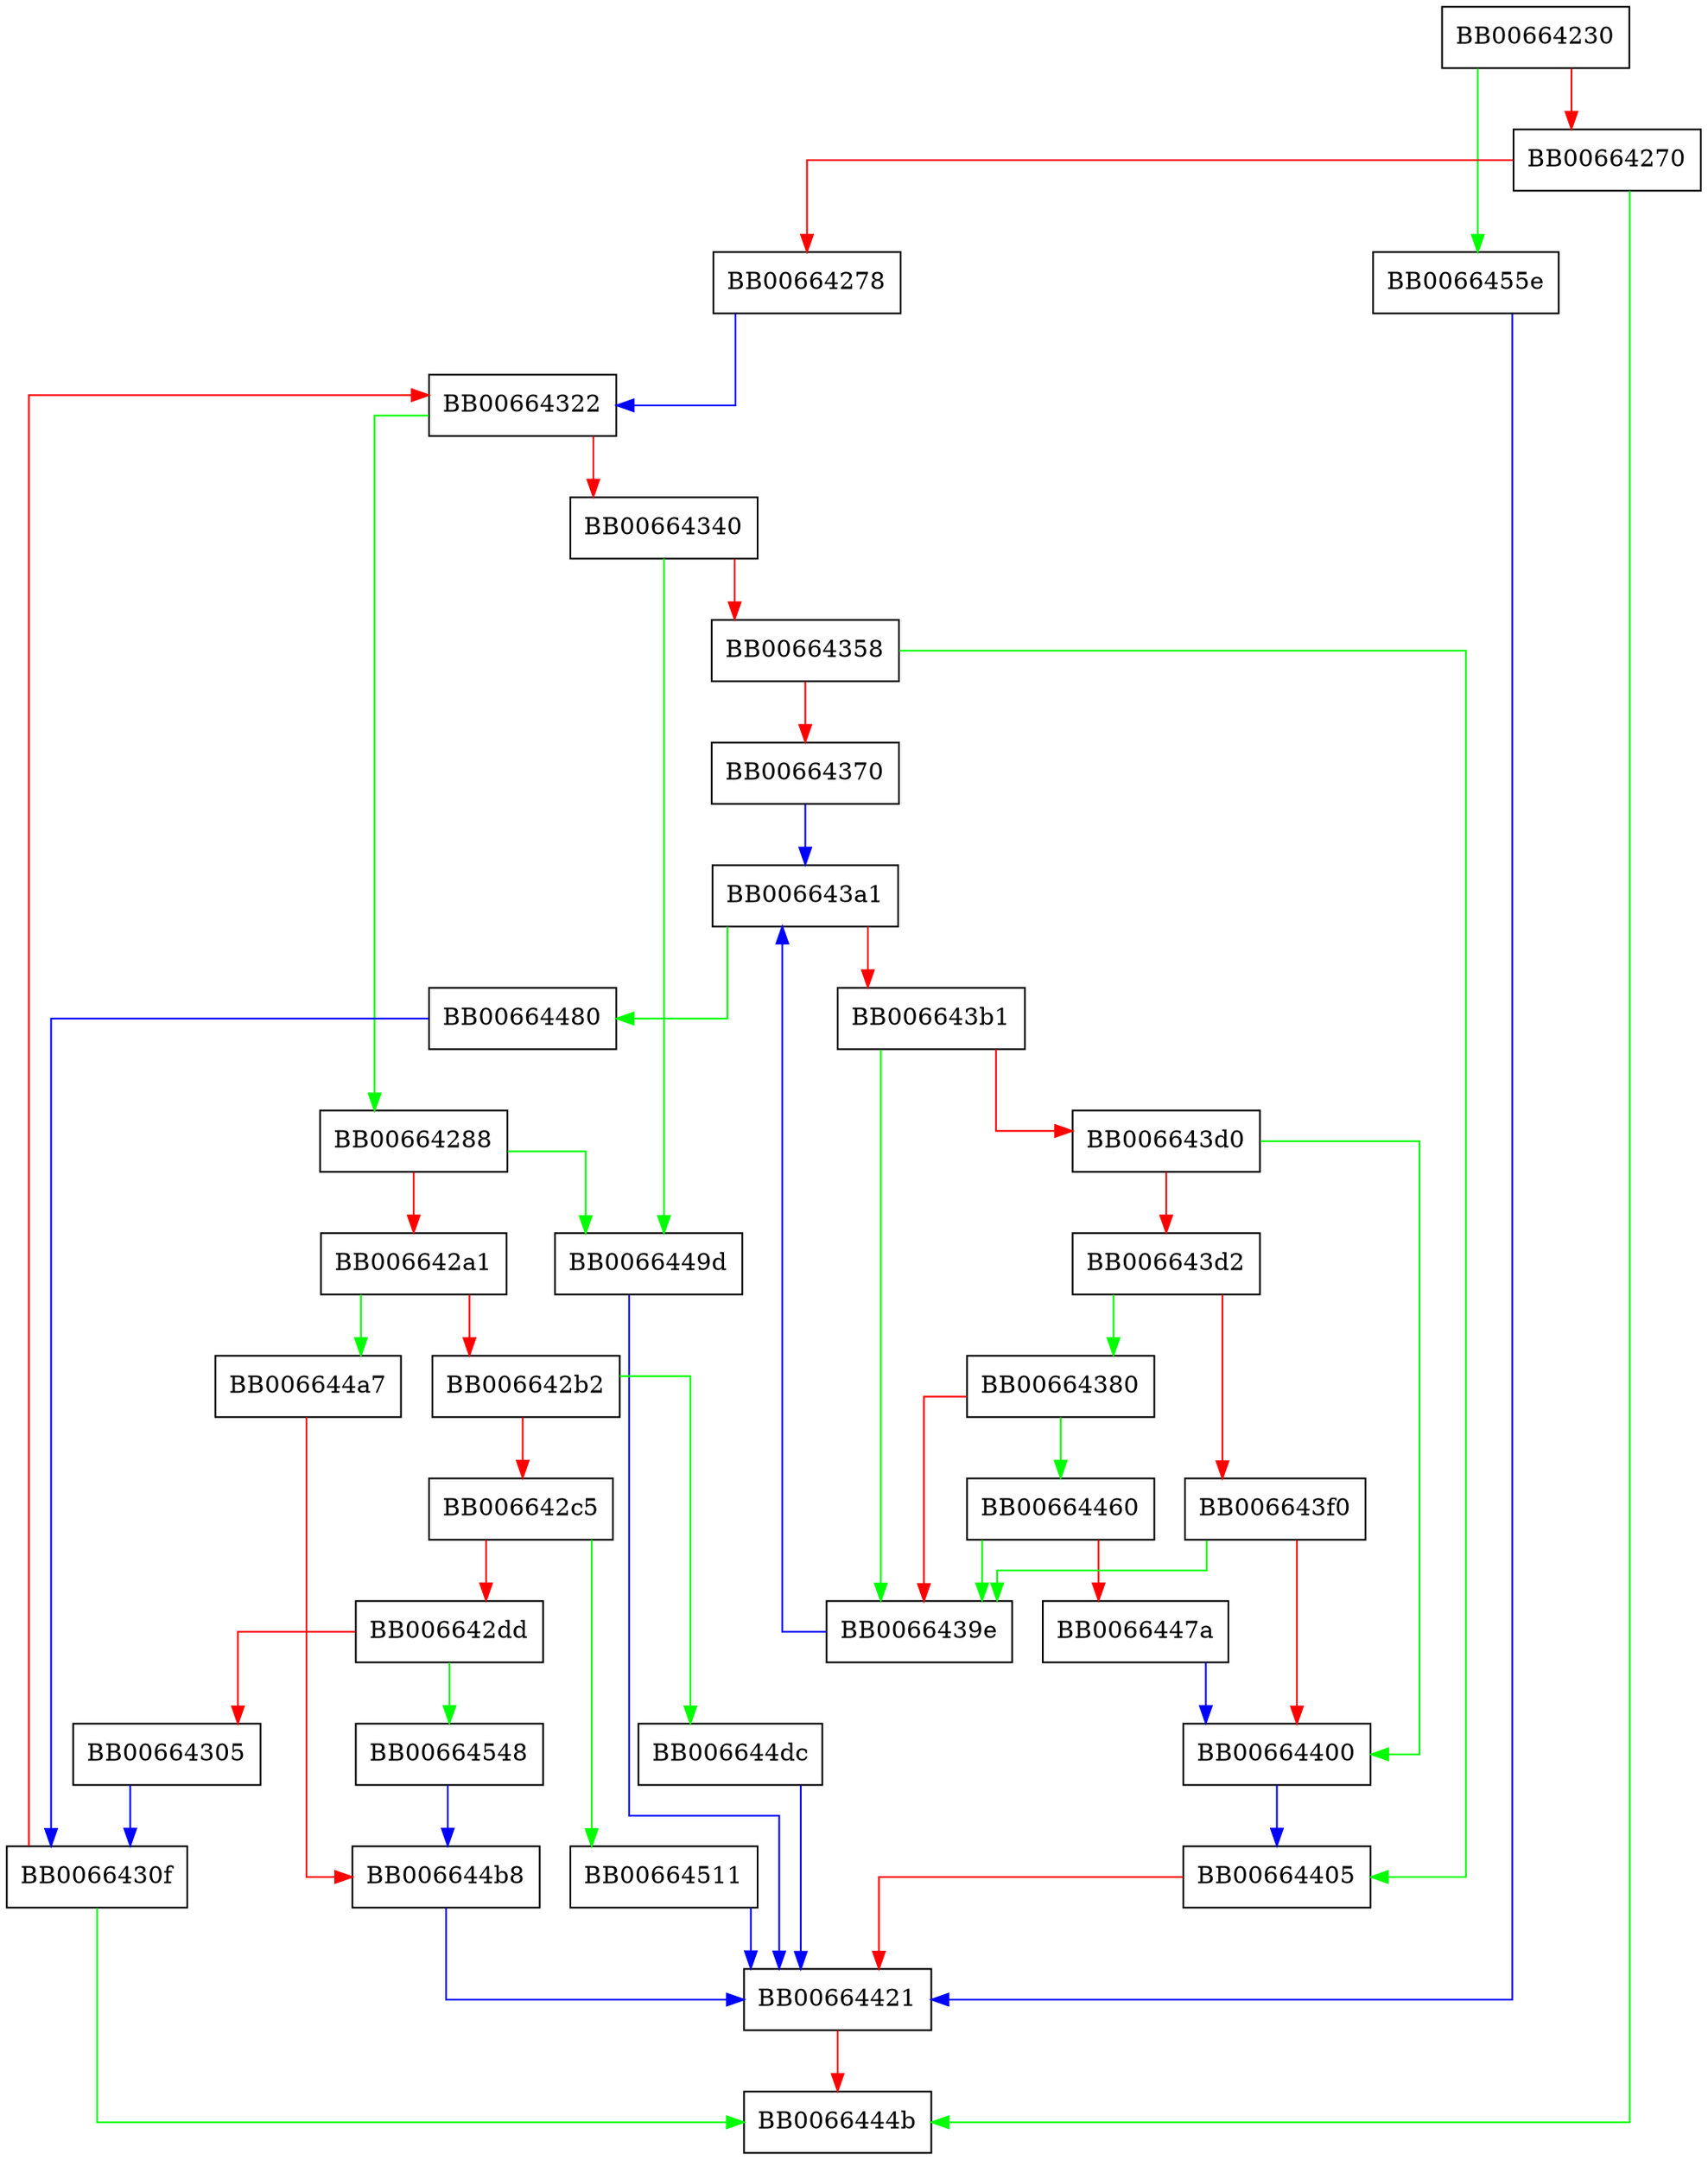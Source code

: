 digraph v2i_crld {
  node [shape="box"];
  graph [splines=ortho];
  BB00664230 -> BB0066455e [color="green"];
  BB00664230 -> BB00664270 [color="red"];
  BB00664270 -> BB0066444b [color="green"];
  BB00664270 -> BB00664278 [color="red"];
  BB00664278 -> BB00664322 [color="blue"];
  BB00664288 -> BB0066449d [color="green"];
  BB00664288 -> BB006642a1 [color="red"];
  BB006642a1 -> BB006644a7 [color="green"];
  BB006642a1 -> BB006642b2 [color="red"];
  BB006642b2 -> BB006644dc [color="green"];
  BB006642b2 -> BB006642c5 [color="red"];
  BB006642c5 -> BB00664511 [color="green"];
  BB006642c5 -> BB006642dd [color="red"];
  BB006642dd -> BB00664548 [color="green"];
  BB006642dd -> BB00664305 [color="red"];
  BB00664305 -> BB0066430f [color="blue"];
  BB0066430f -> BB0066444b [color="green"];
  BB0066430f -> BB00664322 [color="red"];
  BB00664322 -> BB00664288 [color="green"];
  BB00664322 -> BB00664340 [color="red"];
  BB00664340 -> BB0066449d [color="green"];
  BB00664340 -> BB00664358 [color="red"];
  BB00664358 -> BB00664405 [color="green"];
  BB00664358 -> BB00664370 [color="red"];
  BB00664370 -> BB006643a1 [color="blue"];
  BB00664380 -> BB00664460 [color="green"];
  BB00664380 -> BB0066439e [color="red"];
  BB0066439e -> BB006643a1 [color="blue"];
  BB006643a1 -> BB00664480 [color="green"];
  BB006643a1 -> BB006643b1 [color="red"];
  BB006643b1 -> BB0066439e [color="green"];
  BB006643b1 -> BB006643d0 [color="red"];
  BB006643d0 -> BB00664400 [color="green"];
  BB006643d0 -> BB006643d2 [color="red"];
  BB006643d2 -> BB00664380 [color="green"];
  BB006643d2 -> BB006643f0 [color="red"];
  BB006643f0 -> BB0066439e [color="green"];
  BB006643f0 -> BB00664400 [color="red"];
  BB00664400 -> BB00664405 [color="blue"];
  BB00664405 -> BB00664421 [color="red"];
  BB00664421 -> BB0066444b [color="red"];
  BB00664460 -> BB0066439e [color="green"];
  BB00664460 -> BB0066447a [color="red"];
  BB0066447a -> BB00664400 [color="blue"];
  BB00664480 -> BB0066430f [color="blue"];
  BB0066449d -> BB00664421 [color="blue"];
  BB006644a7 -> BB006644b8 [color="red"];
  BB006644b8 -> BB00664421 [color="blue"];
  BB006644dc -> BB00664421 [color="blue"];
  BB00664511 -> BB00664421 [color="blue"];
  BB00664548 -> BB006644b8 [color="blue"];
  BB0066455e -> BB00664421 [color="blue"];
}